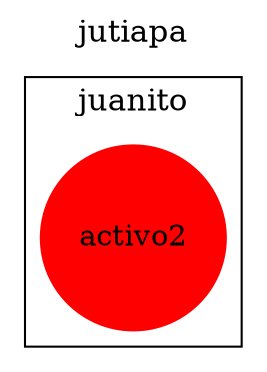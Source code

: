 digraph AVLTree {
label=jutiapa;
labelloc = "t";
fontsize = 15;
subgraph cluster_juanito{
label = "juanito";
color=black
    node [shape=circle, style=filled, color=lightblue, fontcolor=black];
    "OOAT8HDcw3qwoKC" [label="activo2"color=red];
}
subgraph cluster_incrediboy{
label = "incrediboy";
color=black
    node [shape=circle, style=filled, color=lightblue, fontcolor=black];
}
subgraph cluster_azurdia{
label = "azurdia";
color=black
    node [shape=circle, style=filled, color=lightblue, fontcolor=black];
}
subgraph cluster_fuego03{
label = "fuego03";
color=black
    node [shape=circle, style=filled, color=lightblue, fontcolor=black];
}
}
